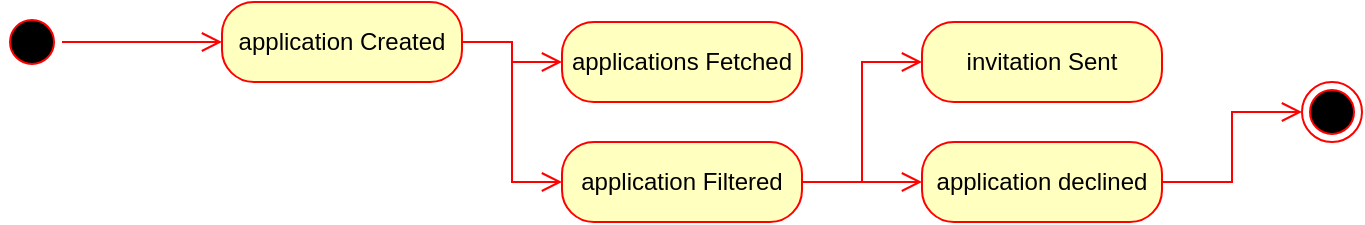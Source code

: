 <mxfile version="26.2.4">
  <diagram name="Seite-1" id="p3Qkf6I7eLOf_5FpNFKv">
    <mxGraphModel dx="788" dy="497" grid="1" gridSize="10" guides="1" tooltips="1" connect="1" arrows="1" fold="1" page="1" pageScale="1" pageWidth="827" pageHeight="1169" math="0" shadow="0">
      <root>
        <mxCell id="0" />
        <mxCell id="1" parent="0" />
        <mxCell id="J1hcEmmhkKAUmOFtQzmd-6" value="applications Fetched" style="rounded=1;whiteSpace=wrap;html=1;arcSize=40;fontColor=#000000;fillColor=#ffffc0;strokeColor=#ff0000;" vertex="1" parent="1">
          <mxGeometry x="340" y="140" width="120" height="40" as="geometry" />
        </mxCell>
        <mxCell id="J1hcEmmhkKAUmOFtQzmd-8" value="application Created" style="rounded=1;whiteSpace=wrap;html=1;arcSize=40;fontColor=#000000;fillColor=#ffffc0;strokeColor=#ff0000;" vertex="1" parent="1">
          <mxGeometry x="170" y="130" width="120" height="40" as="geometry" />
        </mxCell>
        <mxCell id="J1hcEmmhkKAUmOFtQzmd-10" value="invitation Sent" style="rounded=1;whiteSpace=wrap;html=1;arcSize=40;fontColor=#000000;fillColor=#ffffc0;strokeColor=#ff0000;" vertex="1" parent="1">
          <mxGeometry x="520" y="140" width="120" height="40" as="geometry" />
        </mxCell>
        <mxCell id="J1hcEmmhkKAUmOFtQzmd-12" value="application declined" style="rounded=1;whiteSpace=wrap;html=1;arcSize=40;fontColor=#000000;fillColor=#ffffc0;strokeColor=#ff0000;" vertex="1" parent="1">
          <mxGeometry x="520" y="200" width="120" height="40" as="geometry" />
        </mxCell>
        <mxCell id="J1hcEmmhkKAUmOFtQzmd-13" value="application Filtered" style="rounded=1;whiteSpace=wrap;html=1;arcSize=40;fontColor=#000000;fillColor=#ffffc0;strokeColor=#ff0000;" vertex="1" parent="1">
          <mxGeometry x="340" y="200" width="120" height="40" as="geometry" />
        </mxCell>
        <mxCell id="J1hcEmmhkKAUmOFtQzmd-16" value="" style="edgeStyle=orthogonalEdgeStyle;html=1;verticalAlign=bottom;endArrow=open;endSize=8;strokeColor=#ff0000;rounded=0;exitX=1;exitY=0.5;exitDx=0;exitDy=0;" edge="1" parent="1" source="J1hcEmmhkKAUmOFtQzmd-8" target="J1hcEmmhkKAUmOFtQzmd-6">
          <mxGeometry relative="1" as="geometry">
            <mxPoint x="310" y="150" as="targetPoint" />
            <mxPoint x="560" y="230" as="sourcePoint" />
          </mxGeometry>
        </mxCell>
        <mxCell id="J1hcEmmhkKAUmOFtQzmd-18" value="" style="edgeStyle=orthogonalEdgeStyle;html=1;verticalAlign=bottom;endArrow=open;endSize=8;strokeColor=#ff0000;rounded=0;exitX=1;exitY=0.5;exitDx=0;exitDy=0;entryX=0;entryY=0.5;entryDx=0;entryDy=0;" edge="1" parent="1" source="J1hcEmmhkKAUmOFtQzmd-13" target="J1hcEmmhkKAUmOFtQzmd-12">
          <mxGeometry relative="1" as="geometry">
            <mxPoint x="580" y="310" as="targetPoint" />
            <mxPoint x="580" y="250" as="sourcePoint" />
          </mxGeometry>
        </mxCell>
        <mxCell id="J1hcEmmhkKAUmOFtQzmd-19" value="" style="edgeStyle=orthogonalEdgeStyle;html=1;verticalAlign=bottom;endArrow=open;endSize=8;strokeColor=#ff0000;rounded=0;exitX=1;exitY=0.5;exitDx=0;exitDy=0;entryX=0;entryY=0.5;entryDx=0;entryDy=0;" edge="1" parent="1" source="J1hcEmmhkKAUmOFtQzmd-13" target="J1hcEmmhkKAUmOFtQzmd-10">
          <mxGeometry relative="1" as="geometry">
            <mxPoint x="590" y="320" as="targetPoint" />
            <mxPoint x="590" y="260" as="sourcePoint" />
          </mxGeometry>
        </mxCell>
        <mxCell id="J1hcEmmhkKAUmOFtQzmd-20" value="" style="edgeStyle=orthogonalEdgeStyle;html=1;verticalAlign=bottom;endArrow=open;endSize=8;strokeColor=#ff0000;rounded=0;exitX=1;exitY=0.5;exitDx=0;exitDy=0;entryX=0;entryY=0.5;entryDx=0;entryDy=0;" edge="1" parent="1" source="J1hcEmmhkKAUmOFtQzmd-8" target="J1hcEmmhkKAUmOFtQzmd-13">
          <mxGeometry relative="1" as="geometry">
            <mxPoint x="600" y="330" as="targetPoint" />
            <mxPoint x="600" y="270" as="sourcePoint" />
          </mxGeometry>
        </mxCell>
        <mxCell id="J1hcEmmhkKAUmOFtQzmd-21" value="" style="ellipse;html=1;shape=endState;fillColor=#000000;strokeColor=#ff0000;" vertex="1" parent="1">
          <mxGeometry x="710" y="170" width="30" height="30" as="geometry" />
        </mxCell>
        <mxCell id="J1hcEmmhkKAUmOFtQzmd-22" value="" style="edgeStyle=orthogonalEdgeStyle;html=1;verticalAlign=bottom;endArrow=open;endSize=8;strokeColor=#ff0000;rounded=0;entryX=0;entryY=0.5;entryDx=0;entryDy=0;" edge="1" parent="1" source="J1hcEmmhkKAUmOFtQzmd-12" target="J1hcEmmhkKAUmOFtQzmd-21">
          <mxGeometry relative="1" as="geometry">
            <mxPoint x="350" y="170" as="targetPoint" />
            <mxPoint x="300" y="160" as="sourcePoint" />
          </mxGeometry>
        </mxCell>
        <mxCell id="J1hcEmmhkKAUmOFtQzmd-23" value="" style="ellipse;html=1;shape=startState;fillColor=#000000;strokeColor=#ff0000;" vertex="1" parent="1">
          <mxGeometry x="60" y="135" width="30" height="30" as="geometry" />
        </mxCell>
        <mxCell id="J1hcEmmhkKAUmOFtQzmd-24" value="" style="edgeStyle=orthogonalEdgeStyle;html=1;verticalAlign=bottom;endArrow=open;endSize=8;strokeColor=#ff0000;rounded=0;entryX=0;entryY=0.5;entryDx=0;entryDy=0;" edge="1" source="J1hcEmmhkKAUmOFtQzmd-23" parent="1" target="J1hcEmmhkKAUmOFtQzmd-8">
          <mxGeometry relative="1" as="geometry">
            <mxPoint x="85" y="195" as="targetPoint" />
          </mxGeometry>
        </mxCell>
      </root>
    </mxGraphModel>
  </diagram>
</mxfile>
